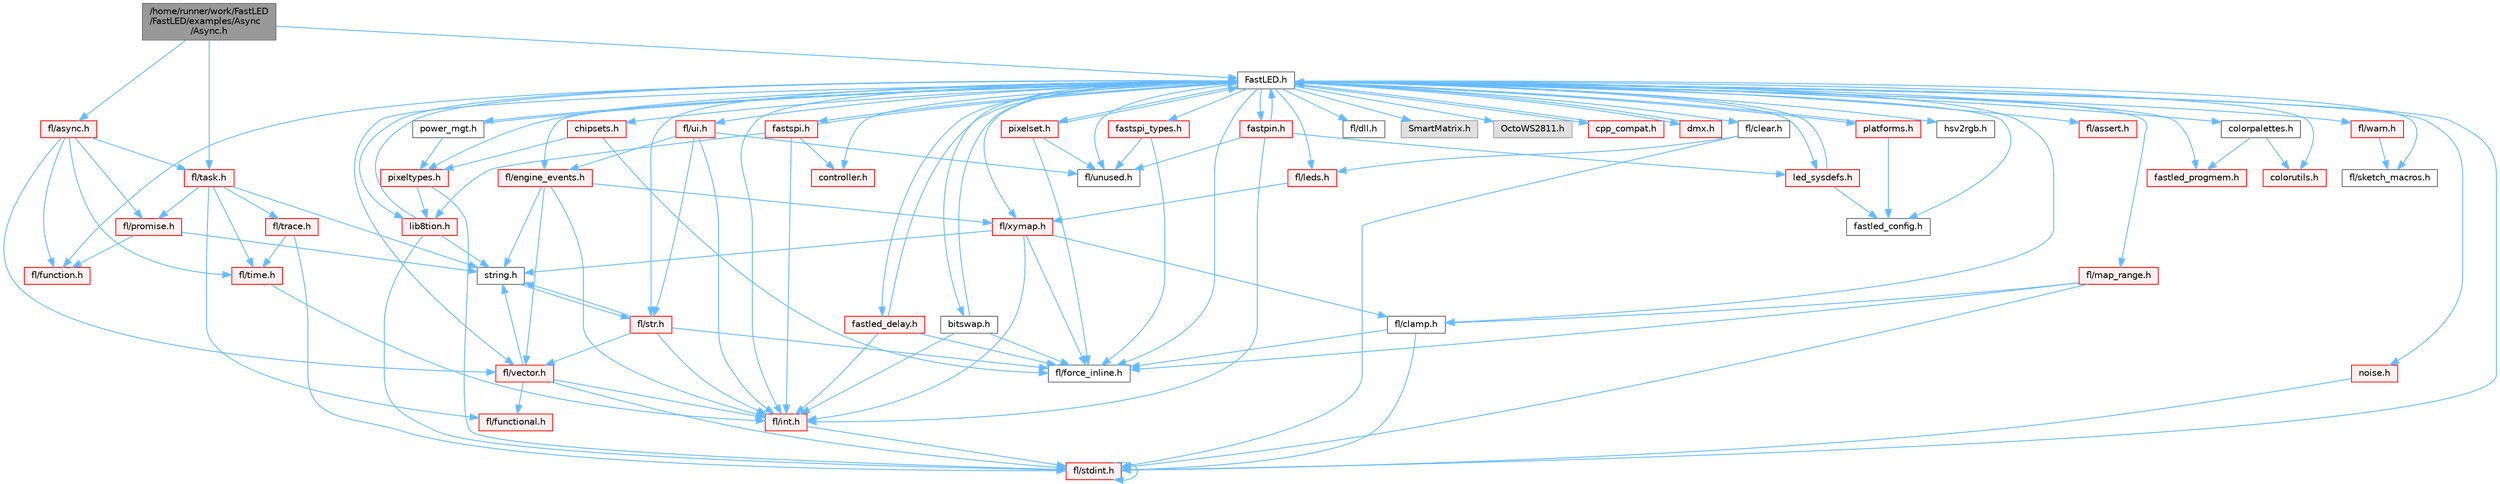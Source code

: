 digraph "/home/runner/work/FastLED/FastLED/examples/Async/Async.h"
{
 // INTERACTIVE_SVG=YES
 // LATEX_PDF_SIZE
  bgcolor="transparent";
  edge [fontname=Helvetica,fontsize=10,labelfontname=Helvetica,labelfontsize=10];
  node [fontname=Helvetica,fontsize=10,shape=box,height=0.2,width=0.4];
  Node1 [id="Node000001",label="/home/runner/work/FastLED\l/FastLED/examples/Async\l/Async.h",height=0.2,width=0.4,color="gray40", fillcolor="grey60", style="filled", fontcolor="black",tooltip=" "];
  Node1 -> Node2 [id="edge1_Node000001_Node000002",color="steelblue1",style="solid",tooltip=" "];
  Node2 [id="Node000002",label="FastLED.h",height=0.2,width=0.4,color="grey40", fillcolor="white", style="filled",URL="$db/d97/_fast_l_e_d_8h.html",tooltip="central include file for FastLED, defines the CFastLED class/object"];
  Node2 -> Node3 [id="edge2_Node000002_Node000003",color="steelblue1",style="solid",tooltip=" "];
  Node3 [id="Node000003",label="fl/stdint.h",height=0.2,width=0.4,color="red", fillcolor="#FFF0F0", style="filled",URL="$df/dd8/stdint_8h.html",tooltip=" "];
  Node3 -> Node3 [id="edge3_Node000003_Node000003",color="steelblue1",style="solid",tooltip=" "];
  Node2 -> Node5 [id="edge4_Node000002_Node000005",color="steelblue1",style="solid",tooltip=" "];
  Node5 [id="Node000005",label="fl/dll.h",height=0.2,width=0.4,color="grey40", fillcolor="white", style="filled",URL="$d3/d4b/dll_8h.html",tooltip="FastLED dynamic library interface - lightweight header for external callers."];
  Node2 -> Node6 [id="edge5_Node000002_Node000006",color="steelblue1",style="solid",tooltip=" "];
  Node6 [id="Node000006",label="SmartMatrix.h",height=0.2,width=0.4,color="grey60", fillcolor="#E0E0E0", style="filled",tooltip=" "];
  Node2 -> Node7 [id="edge6_Node000002_Node000007",color="steelblue1",style="solid",tooltip=" "];
  Node7 [id="Node000007",label="OctoWS2811.h",height=0.2,width=0.4,color="grey60", fillcolor="#E0E0E0", style="filled",tooltip=" "];
  Node2 -> Node8 [id="edge7_Node000002_Node000008",color="steelblue1",style="solid",tooltip=" "];
  Node8 [id="Node000008",label="fl/force_inline.h",height=0.2,width=0.4,color="grey40", fillcolor="white", style="filled",URL="$d4/d64/force__inline_8h.html",tooltip=" "];
  Node2 -> Node9 [id="edge8_Node000002_Node000009",color="steelblue1",style="solid",tooltip=" "];
  Node9 [id="Node000009",label="cpp_compat.h",height=0.2,width=0.4,color="red", fillcolor="#FFF0F0", style="filled",URL="$d9/d13/cpp__compat_8h.html",tooltip="Compatibility functions based on C++ version."];
  Node9 -> Node2 [id="edge9_Node000009_Node000002",color="steelblue1",style="solid",tooltip=" "];
  Node2 -> Node11 [id="edge10_Node000002_Node000011",color="steelblue1",style="solid",tooltip=" "];
  Node11 [id="Node000011",label="fastled_config.h",height=0.2,width=0.4,color="grey40", fillcolor="white", style="filled",URL="$d5/d11/fastled__config_8h.html",tooltip="Contains definitions that can be used to configure FastLED at compile time."];
  Node2 -> Node12 [id="edge11_Node000002_Node000012",color="steelblue1",style="solid",tooltip=" "];
  Node12 [id="Node000012",label="led_sysdefs.h",height=0.2,width=0.4,color="red", fillcolor="#FFF0F0", style="filled",URL="$d9/d3e/led__sysdefs_8h.html",tooltip="Determines which platform system definitions to include."];
  Node12 -> Node2 [id="edge12_Node000012_Node000002",color="steelblue1",style="solid",tooltip=" "];
  Node12 -> Node11 [id="edge13_Node000012_Node000011",color="steelblue1",style="solid",tooltip=" "];
  Node2 -> Node15 [id="edge14_Node000002_Node000015",color="steelblue1",style="solid",tooltip=" "];
  Node15 [id="Node000015",label="fastled_delay.h",height=0.2,width=0.4,color="red", fillcolor="#FFF0F0", style="filled",URL="$d0/da8/fastled__delay_8h.html",tooltip="Utility functions and classes for managing delay cycles."];
  Node15 -> Node2 [id="edge15_Node000015_Node000002",color="steelblue1",style="solid",tooltip=" "];
  Node15 -> Node8 [id="edge16_Node000015_Node000008",color="steelblue1",style="solid",tooltip=" "];
  Node15 -> Node17 [id="edge17_Node000015_Node000017",color="steelblue1",style="solid",tooltip=" "];
  Node17 [id="Node000017",label="fl/int.h",height=0.2,width=0.4,color="red", fillcolor="#FFF0F0", style="filled",URL="$d3/d7e/int_8h.html",tooltip=" "];
  Node17 -> Node3 [id="edge18_Node000017_Node000003",color="steelblue1",style="solid",tooltip=" "];
  Node2 -> Node19 [id="edge19_Node000002_Node000019",color="steelblue1",style="solid",tooltip=" "];
  Node19 [id="Node000019",label="bitswap.h",height=0.2,width=0.4,color="grey40", fillcolor="white", style="filled",URL="$de/ded/bitswap_8h.html",tooltip="Functions for doing a rotation of bits/bytes used by parallel output."];
  Node19 -> Node2 [id="edge20_Node000019_Node000002",color="steelblue1",style="solid",tooltip=" "];
  Node19 -> Node8 [id="edge21_Node000019_Node000008",color="steelblue1",style="solid",tooltip=" "];
  Node19 -> Node17 [id="edge22_Node000019_Node000017",color="steelblue1",style="solid",tooltip=" "];
  Node2 -> Node20 [id="edge23_Node000002_Node000020",color="steelblue1",style="solid",tooltip=" "];
  Node20 [id="Node000020",label="controller.h",height=0.2,width=0.4,color="red", fillcolor="#FFF0F0", style="filled",URL="$d2/dd9/controller_8h.html",tooltip="deprecated: base definitions used by led controllers for writing out led data"];
  Node2 -> Node119 [id="edge24_Node000002_Node000119",color="steelblue1",style="solid",tooltip=" "];
  Node119 [id="Node000119",label="fastpin.h",height=0.2,width=0.4,color="red", fillcolor="#FFF0F0", style="filled",URL="$db/d65/fastpin_8h.html",tooltip="Class base definitions for defining fast pin access."];
  Node119 -> Node2 [id="edge25_Node000119_Node000002",color="steelblue1",style="solid",tooltip=" "];
  Node119 -> Node12 [id="edge26_Node000119_Node000012",color="steelblue1",style="solid",tooltip=" "];
  Node119 -> Node56 [id="edge27_Node000119_Node000056",color="steelblue1",style="solid",tooltip=" "];
  Node56 [id="Node000056",label="fl/unused.h",height=0.2,width=0.4,color="grey40", fillcolor="white", style="filled",URL="$d8/d4b/unused_8h.html",tooltip=" "];
  Node119 -> Node17 [id="edge28_Node000119_Node000017",color="steelblue1",style="solid",tooltip=" "];
  Node2 -> Node120 [id="edge29_Node000002_Node000120",color="steelblue1",style="solid",tooltip=" "];
  Node120 [id="Node000120",label="fastspi_types.h",height=0.2,width=0.4,color="red", fillcolor="#FFF0F0", style="filled",URL="$d2/ddb/fastspi__types_8h.html",tooltip="Data types and constants used by SPI interfaces."];
  Node120 -> Node8 [id="edge30_Node000120_Node000008",color="steelblue1",style="solid",tooltip=" "];
  Node120 -> Node56 [id="edge31_Node000120_Node000056",color="steelblue1",style="solid",tooltip=" "];
  Node2 -> Node121 [id="edge32_Node000002_Node000121",color="steelblue1",style="solid",tooltip=" "];
  Node121 [id="Node000121",label="dmx.h",height=0.2,width=0.4,color="red", fillcolor="#FFF0F0", style="filled",URL="$d3/de1/dmx_8h.html",tooltip="Defines the DMX512-based LED controllers."];
  Node121 -> Node2 [id="edge33_Node000121_Node000002",color="steelblue1",style="solid",tooltip=" "];
  Node2 -> Node124 [id="edge34_Node000002_Node000124",color="steelblue1",style="solid",tooltip=" "];
  Node124 [id="Node000124",label="platforms.h",height=0.2,width=0.4,color="red", fillcolor="#FFF0F0", style="filled",URL="$da/dc9/platforms_8h.html",tooltip="Determines which platforms headers to include."];
  Node124 -> Node2 [id="edge35_Node000124_Node000002",color="steelblue1",style="solid",tooltip=" "];
  Node124 -> Node11 [id="edge36_Node000124_Node000011",color="steelblue1",style="solid",tooltip=" "];
  Node2 -> Node32 [id="edge37_Node000002_Node000032",color="steelblue1",style="solid",tooltip=" "];
  Node32 [id="Node000032",label="fastled_progmem.h",height=0.2,width=0.4,color="red", fillcolor="#FFF0F0", style="filled",URL="$df/dab/fastled__progmem_8h.html",tooltip="Wrapper definitions to allow seamless use of PROGMEM in environments that have it."];
  Node2 -> Node23 [id="edge38_Node000002_Node000023",color="steelblue1",style="solid",tooltip=" "];
  Node23 [id="Node000023",label="lib8tion.h",height=0.2,width=0.4,color="red", fillcolor="#FFF0F0", style="filled",URL="$df/da5/lib8tion_8h.html",tooltip="Fast, efficient 8-bit math functions specifically designed for high-performance LED programming."];
  Node23 -> Node2 [id="edge39_Node000023_Node000002",color="steelblue1",style="solid",tooltip=" "];
  Node23 -> Node3 [id="edge40_Node000023_Node000003",color="steelblue1",style="solid",tooltip=" "];
  Node23 -> Node33 [id="edge41_Node000023_Node000033",color="steelblue1",style="solid",tooltip=" "];
  Node33 [id="Node000033",label="string.h",height=0.2,width=0.4,color="grey40", fillcolor="white", style="filled",URL="$da/d66/string_8h.html",tooltip=" "];
  Node33 -> Node34 [id="edge42_Node000033_Node000034",color="steelblue1",style="solid",tooltip=" "];
  Node34 [id="Node000034",label="fl/str.h",height=0.2,width=0.4,color="red", fillcolor="#FFF0F0", style="filled",URL="$d1/d93/str_8h.html",tooltip=" "];
  Node34 -> Node17 [id="edge43_Node000034_Node000017",color="steelblue1",style="solid",tooltip=" "];
  Node34 -> Node33 [id="edge44_Node000034_Node000033",color="steelblue1",style="solid",tooltip=" "];
  Node34 -> Node69 [id="edge45_Node000034_Node000069",color="steelblue1",style="solid",tooltip=" "];
  Node69 [id="Node000069",label="fl/vector.h",height=0.2,width=0.4,color="red", fillcolor="#FFF0F0", style="filled",URL="$d6/d68/vector_8h.html",tooltip=" "];
  Node69 -> Node3 [id="edge46_Node000069_Node000003",color="steelblue1",style="solid",tooltip=" "];
  Node69 -> Node17 [id="edge47_Node000069_Node000017",color="steelblue1",style="solid",tooltip=" "];
  Node69 -> Node33 [id="edge48_Node000069_Node000033",color="steelblue1",style="solid",tooltip=" "];
  Node69 -> Node70 [id="edge49_Node000069_Node000070",color="steelblue1",style="solid",tooltip=" "];
  Node70 [id="Node000070",label="fl/functional.h",height=0.2,width=0.4,color="red", fillcolor="#FFF0F0", style="filled",URL="$d8/dea/functional_8h.html",tooltip=" "];
  Node34 -> Node8 [id="edge50_Node000034_Node000008",color="steelblue1",style="solid",tooltip=" "];
  Node2 -> Node22 [id="edge51_Node000002_Node000022",color="steelblue1",style="solid",tooltip=" "];
  Node22 [id="Node000022",label="pixeltypes.h",height=0.2,width=0.4,color="red", fillcolor="#FFF0F0", style="filled",URL="$d2/dba/pixeltypes_8h.html",tooltip="Includes defintions for RGB and HSV pixels."];
  Node22 -> Node3 [id="edge52_Node000022_Node000003",color="steelblue1",style="solid",tooltip=" "];
  Node22 -> Node23 [id="edge53_Node000022_Node000023",color="steelblue1",style="solid",tooltip=" "];
  Node2 -> Node80 [id="edge54_Node000002_Node000080",color="steelblue1",style="solid",tooltip=" "];
  Node80 [id="Node000080",label="hsv2rgb.h",height=0.2,width=0.4,color="grey40", fillcolor="white", style="filled",URL="$de/d9a/hsv2rgb_8h.html",tooltip="Functions to convert from the HSV colorspace to the RGB colorspace."];
  Node2 -> Node126 [id="edge55_Node000002_Node000126",color="steelblue1",style="solid",tooltip=" "];
  Node126 [id="Node000126",label="colorutils.h",height=0.2,width=0.4,color="red", fillcolor="#FFF0F0", style="filled",URL="$d1/dfb/colorutils_8h.html",tooltip=" "];
  Node2 -> Node131 [id="edge56_Node000002_Node000131",color="steelblue1",style="solid",tooltip=" "];
  Node131 [id="Node000131",label="pixelset.h",height=0.2,width=0.4,color="red", fillcolor="#FFF0F0", style="filled",URL="$d4/d46/pixelset_8h.html",tooltip="Declares classes for managing logical groups of LEDs."];
  Node131 -> Node8 [id="edge57_Node000131_Node000008",color="steelblue1",style="solid",tooltip=" "];
  Node131 -> Node56 [id="edge58_Node000131_Node000056",color="steelblue1",style="solid",tooltip=" "];
  Node131 -> Node2 [id="edge59_Node000131_Node000002",color="steelblue1",style="solid",tooltip=" "];
  Node2 -> Node132 [id="edge60_Node000002_Node000132",color="steelblue1",style="solid",tooltip=" "];
  Node132 [id="Node000132",label="colorpalettes.h",height=0.2,width=0.4,color="grey40", fillcolor="white", style="filled",URL="$dc/dcc/colorpalettes_8h.html",tooltip="Declarations for the predefined color palettes supplied by FastLED."];
  Node132 -> Node126 [id="edge61_Node000132_Node000126",color="steelblue1",style="solid",tooltip=" "];
  Node132 -> Node32 [id="edge62_Node000132_Node000032",color="steelblue1",style="solid",tooltip=" "];
  Node2 -> Node133 [id="edge63_Node000002_Node000133",color="steelblue1",style="solid",tooltip=" "];
  Node133 [id="Node000133",label="noise.h",height=0.2,width=0.4,color="red", fillcolor="#FFF0F0", style="filled",URL="$d1/d31/noise_8h.html",tooltip="Functions to generate and fill arrays with noise."];
  Node133 -> Node3 [id="edge64_Node000133_Node000003",color="steelblue1",style="solid",tooltip=" "];
  Node2 -> Node134 [id="edge65_Node000002_Node000134",color="steelblue1",style="solid",tooltip=" "];
  Node134 [id="Node000134",label="power_mgt.h",height=0.2,width=0.4,color="grey40", fillcolor="white", style="filled",URL="$dc/d5b/power__mgt_8h.html",tooltip="Functions to limit the power used by FastLED."];
  Node134 -> Node2 [id="edge66_Node000134_Node000002",color="steelblue1",style="solid",tooltip=" "];
  Node134 -> Node22 [id="edge67_Node000134_Node000022",color="steelblue1",style="solid",tooltip=" "];
  Node2 -> Node135 [id="edge68_Node000002_Node000135",color="steelblue1",style="solid",tooltip=" "];
  Node135 [id="Node000135",label="fastspi.h",height=0.2,width=0.4,color="red", fillcolor="#FFF0F0", style="filled",URL="$d6/ddc/fastspi_8h.html",tooltip="Serial peripheral interface (SPI) definitions per platform."];
  Node135 -> Node2 [id="edge69_Node000135_Node000002",color="steelblue1",style="solid",tooltip=" "];
  Node135 -> Node20 [id="edge70_Node000135_Node000020",color="steelblue1",style="solid",tooltip=" "];
  Node135 -> Node23 [id="edge71_Node000135_Node000023",color="steelblue1",style="solid",tooltip=" "];
  Node135 -> Node17 [id="edge72_Node000135_Node000017",color="steelblue1",style="solid",tooltip=" "];
  Node2 -> Node137 [id="edge73_Node000002_Node000137",color="steelblue1",style="solid",tooltip=" "];
  Node137 [id="Node000137",label="chipsets.h",height=0.2,width=0.4,color="red", fillcolor="#FFF0F0", style="filled",URL="$db/d66/chipsets_8h.html",tooltip="Contains the bulk of the definitions for the various LED chipsets supported."];
  Node137 -> Node22 [id="edge74_Node000137_Node000022",color="steelblue1",style="solid",tooltip=" "];
  Node137 -> Node8 [id="edge75_Node000137_Node000008",color="steelblue1",style="solid",tooltip=" "];
  Node2 -> Node95 [id="edge76_Node000002_Node000095",color="steelblue1",style="solid",tooltip=" "];
  Node95 [id="Node000095",label="fl/engine_events.h",height=0.2,width=0.4,color="red", fillcolor="#FFF0F0", style="filled",URL="$db/dc0/engine__events_8h.html",tooltip=" "];
  Node95 -> Node69 [id="edge77_Node000095_Node000069",color="steelblue1",style="solid",tooltip=" "];
  Node95 -> Node116 [id="edge78_Node000095_Node000116",color="steelblue1",style="solid",tooltip=" "];
  Node116 [id="Node000116",label="fl/xymap.h",height=0.2,width=0.4,color="red", fillcolor="#FFF0F0", style="filled",URL="$da/d61/xymap_8h.html",tooltip=" "];
  Node116 -> Node17 [id="edge79_Node000116_Node000017",color="steelblue1",style="solid",tooltip=" "];
  Node116 -> Node8 [id="edge80_Node000116_Node000008",color="steelblue1",style="solid",tooltip=" "];
  Node116 -> Node33 [id="edge81_Node000116_Node000033",color="steelblue1",style="solid",tooltip=" "];
  Node116 -> Node38 [id="edge82_Node000116_Node000038",color="steelblue1",style="solid",tooltip=" "];
  Node38 [id="Node000038",label="fl/clamp.h",height=0.2,width=0.4,color="grey40", fillcolor="white", style="filled",URL="$d6/dd3/clamp_8h.html",tooltip=" "];
  Node38 -> Node3 [id="edge83_Node000038_Node000003",color="steelblue1",style="solid",tooltip=" "];
  Node38 -> Node8 [id="edge84_Node000038_Node000008",color="steelblue1",style="solid",tooltip=" "];
  Node95 -> Node33 [id="edge85_Node000095_Node000033",color="steelblue1",style="solid",tooltip=" "];
  Node95 -> Node17 [id="edge86_Node000095_Node000017",color="steelblue1",style="solid",tooltip=" "];
  Node2 -> Node139 [id="edge87_Node000002_Node000139",color="steelblue1",style="solid",tooltip=" "];
  Node139 [id="Node000139",label="fl/leds.h",height=0.2,width=0.4,color="red", fillcolor="#FFF0F0", style="filled",URL="$da/d78/leds_8h.html",tooltip=" "];
  Node139 -> Node116 [id="edge88_Node000139_Node000116",color="steelblue1",style="solid",tooltip=" "];
  Node2 -> Node17 [id="edge89_Node000002_Node000017",color="steelblue1",style="solid",tooltip=" "];
  Node2 -> Node34 [id="edge90_Node000002_Node000034",color="steelblue1",style="solid",tooltip=" "];
  Node2 -> Node116 [id="edge91_Node000002_Node000116",color="steelblue1",style="solid",tooltip=" "];
  Node2 -> Node38 [id="edge92_Node000002_Node000038",color="steelblue1",style="solid",tooltip=" "];
  Node2 -> Node39 [id="edge93_Node000002_Node000039",color="steelblue1",style="solid",tooltip=" "];
  Node39 [id="Node000039",label="fl/map_range.h",height=0.2,width=0.4,color="red", fillcolor="#FFF0F0", style="filled",URL="$d1/d47/map__range_8h.html",tooltip=" "];
  Node39 -> Node3 [id="edge94_Node000039_Node000003",color="steelblue1",style="solid",tooltip=" "];
  Node39 -> Node38 [id="edge95_Node000039_Node000038",color="steelblue1",style="solid",tooltip=" "];
  Node39 -> Node8 [id="edge96_Node000039_Node000008",color="steelblue1",style="solid",tooltip=" "];
  Node2 -> Node109 [id="edge97_Node000002_Node000109",color="steelblue1",style="solid",tooltip=" "];
  Node109 [id="Node000109",label="fl/warn.h",height=0.2,width=0.4,color="red", fillcolor="#FFF0F0", style="filled",URL="$de/d77/warn_8h.html",tooltip=" "];
  Node109 -> Node112 [id="edge98_Node000109_Node000112",color="steelblue1",style="solid",tooltip=" "];
  Node112 [id="Node000112",label="fl/sketch_macros.h",height=0.2,width=0.4,color="grey40", fillcolor="white", style="filled",URL="$d1/dbc/sketch__macros_8h.html",tooltip=" "];
  Node2 -> Node99 [id="edge99_Node000002_Node000099",color="steelblue1",style="solid",tooltip=" "];
  Node99 [id="Node000099",label="fl/assert.h",height=0.2,width=0.4,color="red", fillcolor="#FFF0F0", style="filled",URL="$dc/da7/assert_8h.html",tooltip=" "];
  Node2 -> Node56 [id="edge100_Node000002_Node000056",color="steelblue1",style="solid",tooltip=" "];
  Node2 -> Node69 [id="edge101_Node000002_Node000069",color="steelblue1",style="solid",tooltip=" "];
  Node2 -> Node114 [id="edge102_Node000002_Node000114",color="steelblue1",style="solid",tooltip=" "];
  Node114 [id="Node000114",label="fl/function.h",height=0.2,width=0.4,color="red", fillcolor="#FFF0F0", style="filled",URL="$dd/d67/function_8h.html",tooltip=" "];
  Node2 -> Node140 [id="edge103_Node000002_Node000140",color="steelblue1",style="solid",tooltip=" "];
  Node140 [id="Node000140",label="fl/clear.h",height=0.2,width=0.4,color="grey40", fillcolor="white", style="filled",URL="$df/db0/clear_8h.html",tooltip=" "];
  Node140 -> Node139 [id="edge104_Node000140_Node000139",color="steelblue1",style="solid",tooltip=" "];
  Node140 -> Node3 [id="edge105_Node000140_Node000003",color="steelblue1",style="solid",tooltip=" "];
  Node2 -> Node141 [id="edge106_Node000002_Node000141",color="steelblue1",style="solid",tooltip=" "];
  Node141 [id="Node000141",label="fl/ui.h",height=0.2,width=0.4,color="red", fillcolor="#FFF0F0", style="filled",URL="$d9/d3b/ui_8h.html",tooltip=" "];
  Node141 -> Node34 [id="edge107_Node000141_Node000034",color="steelblue1",style="solid",tooltip=" "];
  Node141 -> Node17 [id="edge108_Node000141_Node000017",color="steelblue1",style="solid",tooltip=" "];
  Node141 -> Node95 [id="edge109_Node000141_Node000095",color="steelblue1",style="solid",tooltip=" "];
  Node141 -> Node56 [id="edge110_Node000141_Node000056",color="steelblue1",style="solid",tooltip=" "];
  Node2 -> Node112 [id="edge111_Node000002_Node000112",color="steelblue1",style="solid",tooltip=" "];
  Node1 -> Node149 [id="edge112_Node000001_Node000149",color="steelblue1",style="solid",tooltip=" "];
  Node149 [id="Node000149",label="fl/task.h",height=0.2,width=0.4,color="red", fillcolor="#FFF0F0", style="filled",URL="$db/da4/task_8h.html",tooltip=" "];
  Node149 -> Node70 [id="edge113_Node000149_Node000070",color="steelblue1",style="solid",tooltip=" "];
  Node149 -> Node33 [id="edge114_Node000149_Node000033",color="steelblue1",style="solid",tooltip=" "];
  Node149 -> Node150 [id="edge115_Node000149_Node000150",color="steelblue1",style="solid",tooltip=" "];
  Node150 [id="Node000150",label="fl/trace.h",height=0.2,width=0.4,color="red", fillcolor="#FFF0F0", style="filled",URL="$d1/d1b/trace_8h.html",tooltip=" "];
  Node150 -> Node152 [id="edge116_Node000150_Node000152",color="steelblue1",style="solid",tooltip=" "];
  Node152 [id="Node000152",label="fl/time.h",height=0.2,width=0.4,color="red", fillcolor="#FFF0F0", style="filled",URL="$dd/d9a/fl_2time_8h.html",tooltip="Universal timing functions for FastLED."];
  Node152 -> Node17 [id="edge117_Node000152_Node000017",color="steelblue1",style="solid",tooltip=" "];
  Node150 -> Node3 [id="edge118_Node000150_Node000003",color="steelblue1",style="solid",tooltip=" "];
  Node149 -> Node113 [id="edge119_Node000149_Node000113",color="steelblue1",style="solid",tooltip=" "];
  Node113 [id="Node000113",label="fl/promise.h",height=0.2,width=0.4,color="red", fillcolor="#FFF0F0", style="filled",URL="$d6/d17/promise_8h.html",tooltip="Promise-based fluent API for FastLED - standalone async primitives."];
  Node113 -> Node114 [id="edge120_Node000113_Node000114",color="steelblue1",style="solid",tooltip=" "];
  Node113 -> Node33 [id="edge121_Node000113_Node000033",color="steelblue1",style="solid",tooltip=" "];
  Node149 -> Node152 [id="edge122_Node000149_Node000152",color="steelblue1",style="solid",tooltip=" "];
  Node1 -> Node153 [id="edge123_Node000001_Node000153",color="steelblue1",style="solid",tooltip=" "];
  Node153 [id="Node000153",label="fl/async.h",height=0.2,width=0.4,color="red", fillcolor="#FFF0F0", style="filled",URL="$df/d4c/src_2fl_2async_8h.html",tooltip="Generic asynchronous task management for FastLED."];
  Node153 -> Node69 [id="edge124_Node000153_Node000069",color="steelblue1",style="solid",tooltip=" "];
  Node153 -> Node114 [id="edge125_Node000153_Node000114",color="steelblue1",style="solid",tooltip=" "];
  Node153 -> Node113 [id="edge126_Node000153_Node000113",color="steelblue1",style="solid",tooltip=" "];
  Node153 -> Node149 [id="edge127_Node000153_Node000149",color="steelblue1",style="solid",tooltip=" "];
  Node153 -> Node152 [id="edge128_Node000153_Node000152",color="steelblue1",style="solid",tooltip=" "];
}
